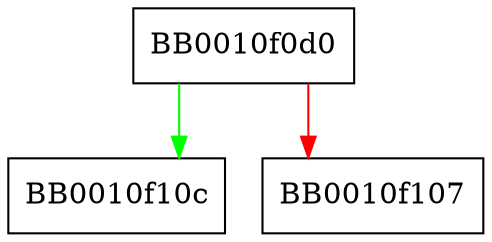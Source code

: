digraph FUN_0010f0d0 {
  node [shape="box"];
  graph [splines=ortho];
  BB0010f0d0 -> BB0010f10c [color="green"];
  BB0010f0d0 -> BB0010f107 [color="red"];
}